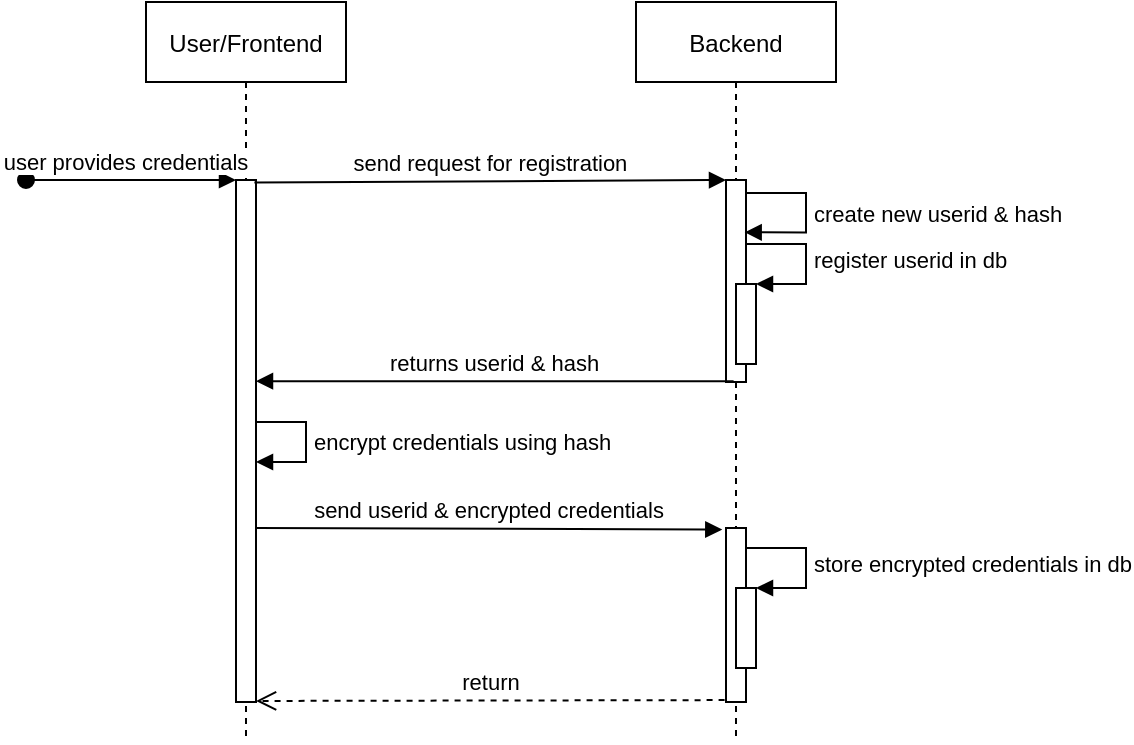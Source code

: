 <mxfile version="15.7.0" type="github">
  <diagram id="kgpKYQtTHZ0yAKxKKP6v" name="Page-1">
    <mxGraphModel dx="813" dy="435" grid="1" gridSize="10" guides="1" tooltips="1" connect="1" arrows="1" fold="1" page="1" pageScale="1" pageWidth="850" pageHeight="1100" math="0" shadow="0">
      <root>
        <mxCell id="0" />
        <mxCell id="1" parent="0" />
        <mxCell id="3nuBFxr9cyL0pnOWT2aG-1" value="User/Frontend" style="shape=umlLifeline;perimeter=lifelinePerimeter;container=1;collapsible=0;recursiveResize=0;rounded=0;shadow=0;strokeWidth=1;" parent="1" vertex="1">
          <mxGeometry x="120" y="80" width="100" height="370" as="geometry" />
        </mxCell>
        <mxCell id="3nuBFxr9cyL0pnOWT2aG-3" value="user provides credentials" style="verticalAlign=bottom;startArrow=oval;endArrow=block;startSize=8;shadow=0;strokeWidth=1;" parent="3nuBFxr9cyL0pnOWT2aG-1" target="3nuBFxr9cyL0pnOWT2aG-2" edge="1">
          <mxGeometry x="-0.048" relative="1" as="geometry">
            <mxPoint x="-60" y="89" as="sourcePoint" />
            <mxPoint as="offset" />
          </mxGeometry>
        </mxCell>
        <mxCell id="3nuBFxr9cyL0pnOWT2aG-2" value="" style="points=[];perimeter=orthogonalPerimeter;rounded=0;shadow=0;strokeWidth=1;" parent="3nuBFxr9cyL0pnOWT2aG-1" vertex="1">
          <mxGeometry x="45" y="89" width="10" height="261" as="geometry" />
        </mxCell>
        <mxCell id="zPNpfCHawolNsik41Qsi-15" value="send userid &amp;amp; encrypted credentials" style="html=1;verticalAlign=bottom;endArrow=block;rounded=0;entryX=-0.186;entryY=0.009;entryDx=0;entryDy=0;entryPerimeter=0;" edge="1" parent="3nuBFxr9cyL0pnOWT2aG-1" target="zPNpfCHawolNsik41Qsi-14">
          <mxGeometry width="80" relative="1" as="geometry">
            <mxPoint x="55" y="263" as="sourcePoint" />
            <mxPoint x="135" y="263" as="targetPoint" />
          </mxGeometry>
        </mxCell>
        <mxCell id="zPNpfCHawolNsik41Qsi-17" value="encrypt credentials using hash" style="edgeStyle=orthogonalEdgeStyle;html=1;align=left;spacingLeft=2;endArrow=block;rounded=0;entryX=1;entryY=0;" edge="1" parent="3nuBFxr9cyL0pnOWT2aG-1">
          <mxGeometry relative="1" as="geometry">
            <mxPoint x="55" y="210" as="sourcePoint" />
            <Array as="points">
              <mxPoint x="80" y="210" />
            </Array>
            <mxPoint x="55" y="230" as="targetPoint" />
          </mxGeometry>
        </mxCell>
        <mxCell id="3nuBFxr9cyL0pnOWT2aG-5" value="Backend" style="shape=umlLifeline;perimeter=lifelinePerimeter;container=1;collapsible=0;recursiveResize=0;rounded=0;shadow=0;strokeWidth=1;" parent="1" vertex="1">
          <mxGeometry x="365" y="80" width="100" height="370" as="geometry" />
        </mxCell>
        <mxCell id="3nuBFxr9cyL0pnOWT2aG-6" value="" style="points=[];perimeter=orthogonalPerimeter;rounded=0;shadow=0;strokeWidth=1;" parent="3nuBFxr9cyL0pnOWT2aG-5" vertex="1">
          <mxGeometry x="45" y="89" width="10" height="101" as="geometry" />
        </mxCell>
        <mxCell id="zPNpfCHawolNsik41Qsi-11" value="create new userid &amp;amp; hash" style="edgeStyle=orthogonalEdgeStyle;html=1;align=left;spacingLeft=2;endArrow=block;rounded=0;entryX=0.934;entryY=0.259;entryDx=0;entryDy=0;entryPerimeter=0;" edge="1" target="3nuBFxr9cyL0pnOWT2aG-6" parent="3nuBFxr9cyL0pnOWT2aG-5">
          <mxGeometry relative="1" as="geometry">
            <mxPoint x="55" y="95.5" as="sourcePoint" />
            <Array as="points">
              <mxPoint x="85" y="96" />
              <mxPoint x="85" y="115" />
            </Array>
            <mxPoint x="75" y="115" as="targetPoint" />
          </mxGeometry>
        </mxCell>
        <mxCell id="zPNpfCHawolNsik41Qsi-12" value="" style="html=1;points=[];perimeter=orthogonalPerimeter;" vertex="1" parent="3nuBFxr9cyL0pnOWT2aG-5">
          <mxGeometry x="50" y="141" width="10" height="40" as="geometry" />
        </mxCell>
        <mxCell id="zPNpfCHawolNsik41Qsi-13" value="register userid in db" style="edgeStyle=orthogonalEdgeStyle;html=1;align=left;spacingLeft=2;endArrow=block;rounded=0;entryX=1;entryY=0;" edge="1" target="zPNpfCHawolNsik41Qsi-12" parent="3nuBFxr9cyL0pnOWT2aG-5">
          <mxGeometry relative="1" as="geometry">
            <mxPoint x="55" y="121" as="sourcePoint" />
            <Array as="points">
              <mxPoint x="85" y="121" />
            </Array>
          </mxGeometry>
        </mxCell>
        <mxCell id="zPNpfCHawolNsik41Qsi-14" value="" style="html=1;points=[];perimeter=orthogonalPerimeter;" vertex="1" parent="3nuBFxr9cyL0pnOWT2aG-5">
          <mxGeometry x="45" y="263" width="10" height="87" as="geometry" />
        </mxCell>
        <mxCell id="zPNpfCHawolNsik41Qsi-18" value="" style="html=1;points=[];perimeter=orthogonalPerimeter;" vertex="1" parent="3nuBFxr9cyL0pnOWT2aG-5">
          <mxGeometry x="50" y="293" width="10" height="40" as="geometry" />
        </mxCell>
        <mxCell id="zPNpfCHawolNsik41Qsi-19" value="store encrypted credentials in db" style="edgeStyle=orthogonalEdgeStyle;html=1;align=left;spacingLeft=2;endArrow=block;rounded=0;entryX=1;entryY=0;" edge="1" target="zPNpfCHawolNsik41Qsi-18" parent="3nuBFxr9cyL0pnOWT2aG-5">
          <mxGeometry relative="1" as="geometry">
            <mxPoint x="55" y="273" as="sourcePoint" />
            <Array as="points">
              <mxPoint x="85" y="273" />
            </Array>
          </mxGeometry>
        </mxCell>
        <mxCell id="3nuBFxr9cyL0pnOWT2aG-8" value="send request for registration" style="verticalAlign=bottom;endArrow=block;entryX=0;entryY=0;shadow=0;strokeWidth=1;exitX=0.92;exitY=0.005;exitDx=0;exitDy=0;exitPerimeter=0;" parent="1" source="3nuBFxr9cyL0pnOWT2aG-2" target="3nuBFxr9cyL0pnOWT2aG-6" edge="1">
          <mxGeometry relative="1" as="geometry">
            <mxPoint x="175" y="205.0" as="sourcePoint" />
          </mxGeometry>
        </mxCell>
        <mxCell id="3nuBFxr9cyL0pnOWT2aG-9" value="returns userid &amp; hash" style="verticalAlign=bottom;endArrow=block;shadow=0;strokeWidth=1;exitX=0.38;exitY=0.996;exitDx=0;exitDy=0;exitPerimeter=0;" parent="1" source="3nuBFxr9cyL0pnOWT2aG-6" target="3nuBFxr9cyL0pnOWT2aG-2" edge="1">
          <mxGeometry relative="1" as="geometry">
            <mxPoint x="240" y="245" as="sourcePoint" />
            <mxPoint x="180" y="245" as="targetPoint" />
          </mxGeometry>
        </mxCell>
        <mxCell id="zPNpfCHawolNsik41Qsi-20" value="return" style="html=1;verticalAlign=bottom;endArrow=open;dashed=1;endSize=8;rounded=0;entryX=1.003;entryY=0.998;entryDx=0;entryDy=0;entryPerimeter=0;exitX=-0.071;exitY=0.989;exitDx=0;exitDy=0;exitPerimeter=0;" edge="1" parent="1" source="zPNpfCHawolNsik41Qsi-14" target="3nuBFxr9cyL0pnOWT2aG-2">
          <mxGeometry relative="1" as="geometry">
            <mxPoint x="410" y="423" as="sourcePoint" />
            <mxPoint x="330" y="423" as="targetPoint" />
          </mxGeometry>
        </mxCell>
      </root>
    </mxGraphModel>
  </diagram>
</mxfile>
